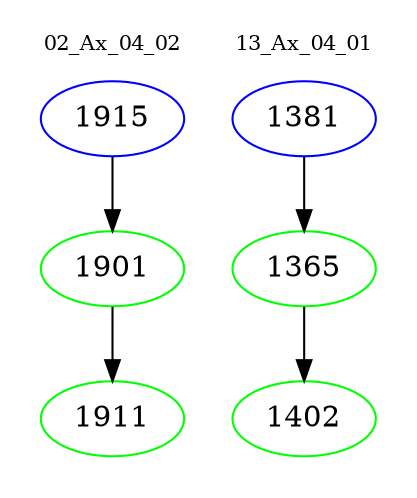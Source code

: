 digraph{
subgraph cluster_0 {
color = white
label = "02_Ax_04_02";
fontsize=10;
T0_1915 [label="1915", color="blue"]
T0_1915 -> T0_1901 [color="black"]
T0_1901 [label="1901", color="green"]
T0_1901 -> T0_1911 [color="black"]
T0_1911 [label="1911", color="green"]
}
subgraph cluster_1 {
color = white
label = "13_Ax_04_01";
fontsize=10;
T1_1381 [label="1381", color="blue"]
T1_1381 -> T1_1365 [color="black"]
T1_1365 [label="1365", color="green"]
T1_1365 -> T1_1402 [color="black"]
T1_1402 [label="1402", color="green"]
}
}
